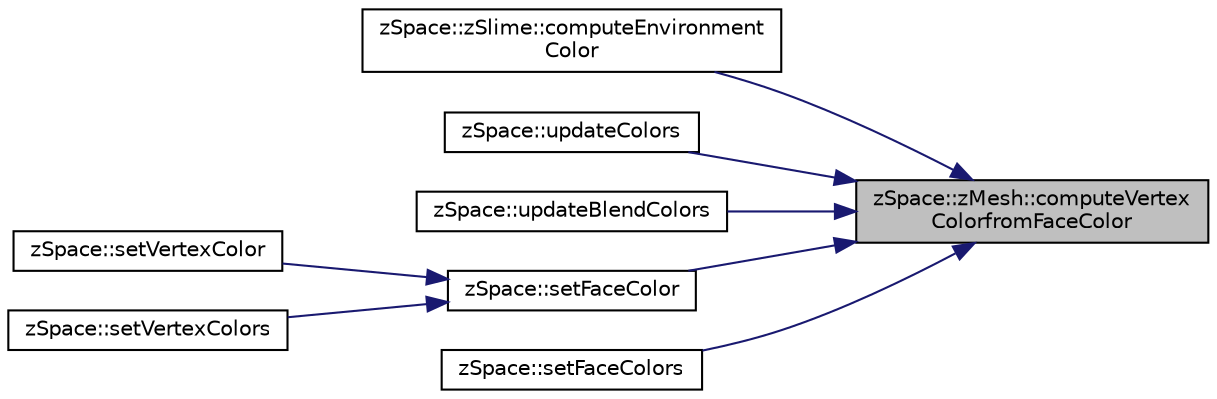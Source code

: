 digraph "zSpace::zMesh::computeVertexColorfromFaceColor"
{
 // LATEX_PDF_SIZE
  edge [fontname="Helvetica",fontsize="10",labelfontname="Helvetica",labelfontsize="10"];
  node [fontname="Helvetica",fontsize="10",shape=record];
  rankdir="RL";
  Node146 [label="zSpace::zMesh::computeVertex\lColorfromFaceColor",height=0.2,width=0.4,color="black", fillcolor="grey75", style="filled", fontcolor="black",tooltip="This method computes the vertex colors based on the face colors."];
  Node146 -> Node147 [dir="back",color="midnightblue",fontsize="10",style="solid",fontname="Helvetica"];
  Node147 [label="zSpace::zSlime::computeEnvironment\lColor",height=0.2,width=0.4,color="black", fillcolor="white", style="filled",URL="$classz_space_1_1z_slime.html#ade21722b5fa86c56ba25f733e060c79f",tooltip="This method computes the color value of each cell in the environment based on chemical A or agent occ..."];
  Node146 -> Node148 [dir="back",color="midnightblue",fontsize="10",style="solid",fontname="Helvetica"];
  Node148 [label="zSpace::updateColors",height=0.2,width=0.4,color="black", fillcolor="white", style="filled",URL="$group__z_field2_d_utilities.html#ga2b8f595bd1fccaa3086c7d841f3137c7",tooltip="This method updates the color values of the field mesh based on the scalar values...."];
  Node146 -> Node149 [dir="back",color="midnightblue",fontsize="10",style="solid",fontname="Helvetica"];
  Node149 [label="zSpace::updateBlendColors",height=0.2,width=0.4,color="black", fillcolor="white", style="filled",URL="$group__z_field2_d_utilities.html#ga98c941196d269404150977048849513f",tooltip="This method updates the color values of the field mesh based on the scalar values."];
  Node146 -> Node150 [dir="back",color="midnightblue",fontsize="10",style="solid",fontname="Helvetica"];
  Node150 [label="zSpace::setFaceColor",height=0.2,width=0.4,color="black", fillcolor="white", style="filled",URL="$group__z_mesh_utilities.html#ga3dc508ddd0979a3c05704b3a5f8c724e",tooltip="This method sets face color of all the faces to the input color."];
  Node150 -> Node151 [dir="back",color="midnightblue",fontsize="10",style="solid",fontname="Helvetica"];
  Node151 [label="zSpace::setVertexColor",height=0.2,width=0.4,color="black", fillcolor="white", style="filled",URL="$group__z_mesh_utilities.html#ga350a2d9332ce16b822a5169320a789a9",tooltip="This method sets vertex color of all the vertices to the input color."];
  Node150 -> Node152 [dir="back",color="midnightblue",fontsize="10",style="solid",fontname="Helvetica"];
  Node152 [label="zSpace::setVertexColors",height=0.2,width=0.4,color="black", fillcolor="white", style="filled",URL="$group__z_mesh_utilities.html#ga7eea2e4cbed233677f01622bbb290ba7",tooltip="This method sets vertex color of all the vertices with the input color contatiner."];
  Node146 -> Node153 [dir="back",color="midnightblue",fontsize="10",style="solid",fontname="Helvetica"];
  Node153 [label="zSpace::setFaceColors",height=0.2,width=0.4,color="black", fillcolor="white", style="filled",URL="$group__z_mesh_utilities.html#ga46a15e7c994f4fb6a25f8e7cd111e536",tooltip="This method sets face color of all the faces to the input color contatiner."];
}
